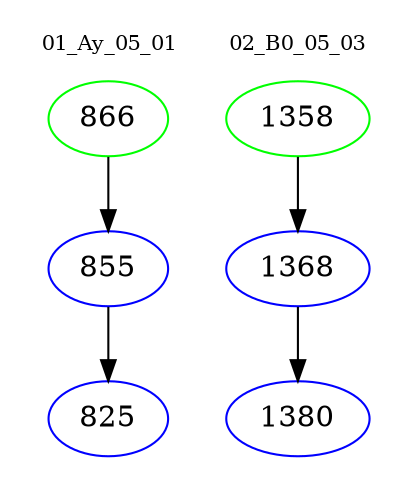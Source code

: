 digraph{
subgraph cluster_0 {
color = white
label = "01_Ay_05_01";
fontsize=10;
T0_866 [label="866", color="green"]
T0_866 -> T0_855 [color="black"]
T0_855 [label="855", color="blue"]
T0_855 -> T0_825 [color="black"]
T0_825 [label="825", color="blue"]
}
subgraph cluster_1 {
color = white
label = "02_B0_05_03";
fontsize=10;
T1_1358 [label="1358", color="green"]
T1_1358 -> T1_1368 [color="black"]
T1_1368 [label="1368", color="blue"]
T1_1368 -> T1_1380 [color="black"]
T1_1380 [label="1380", color="blue"]
}
}
